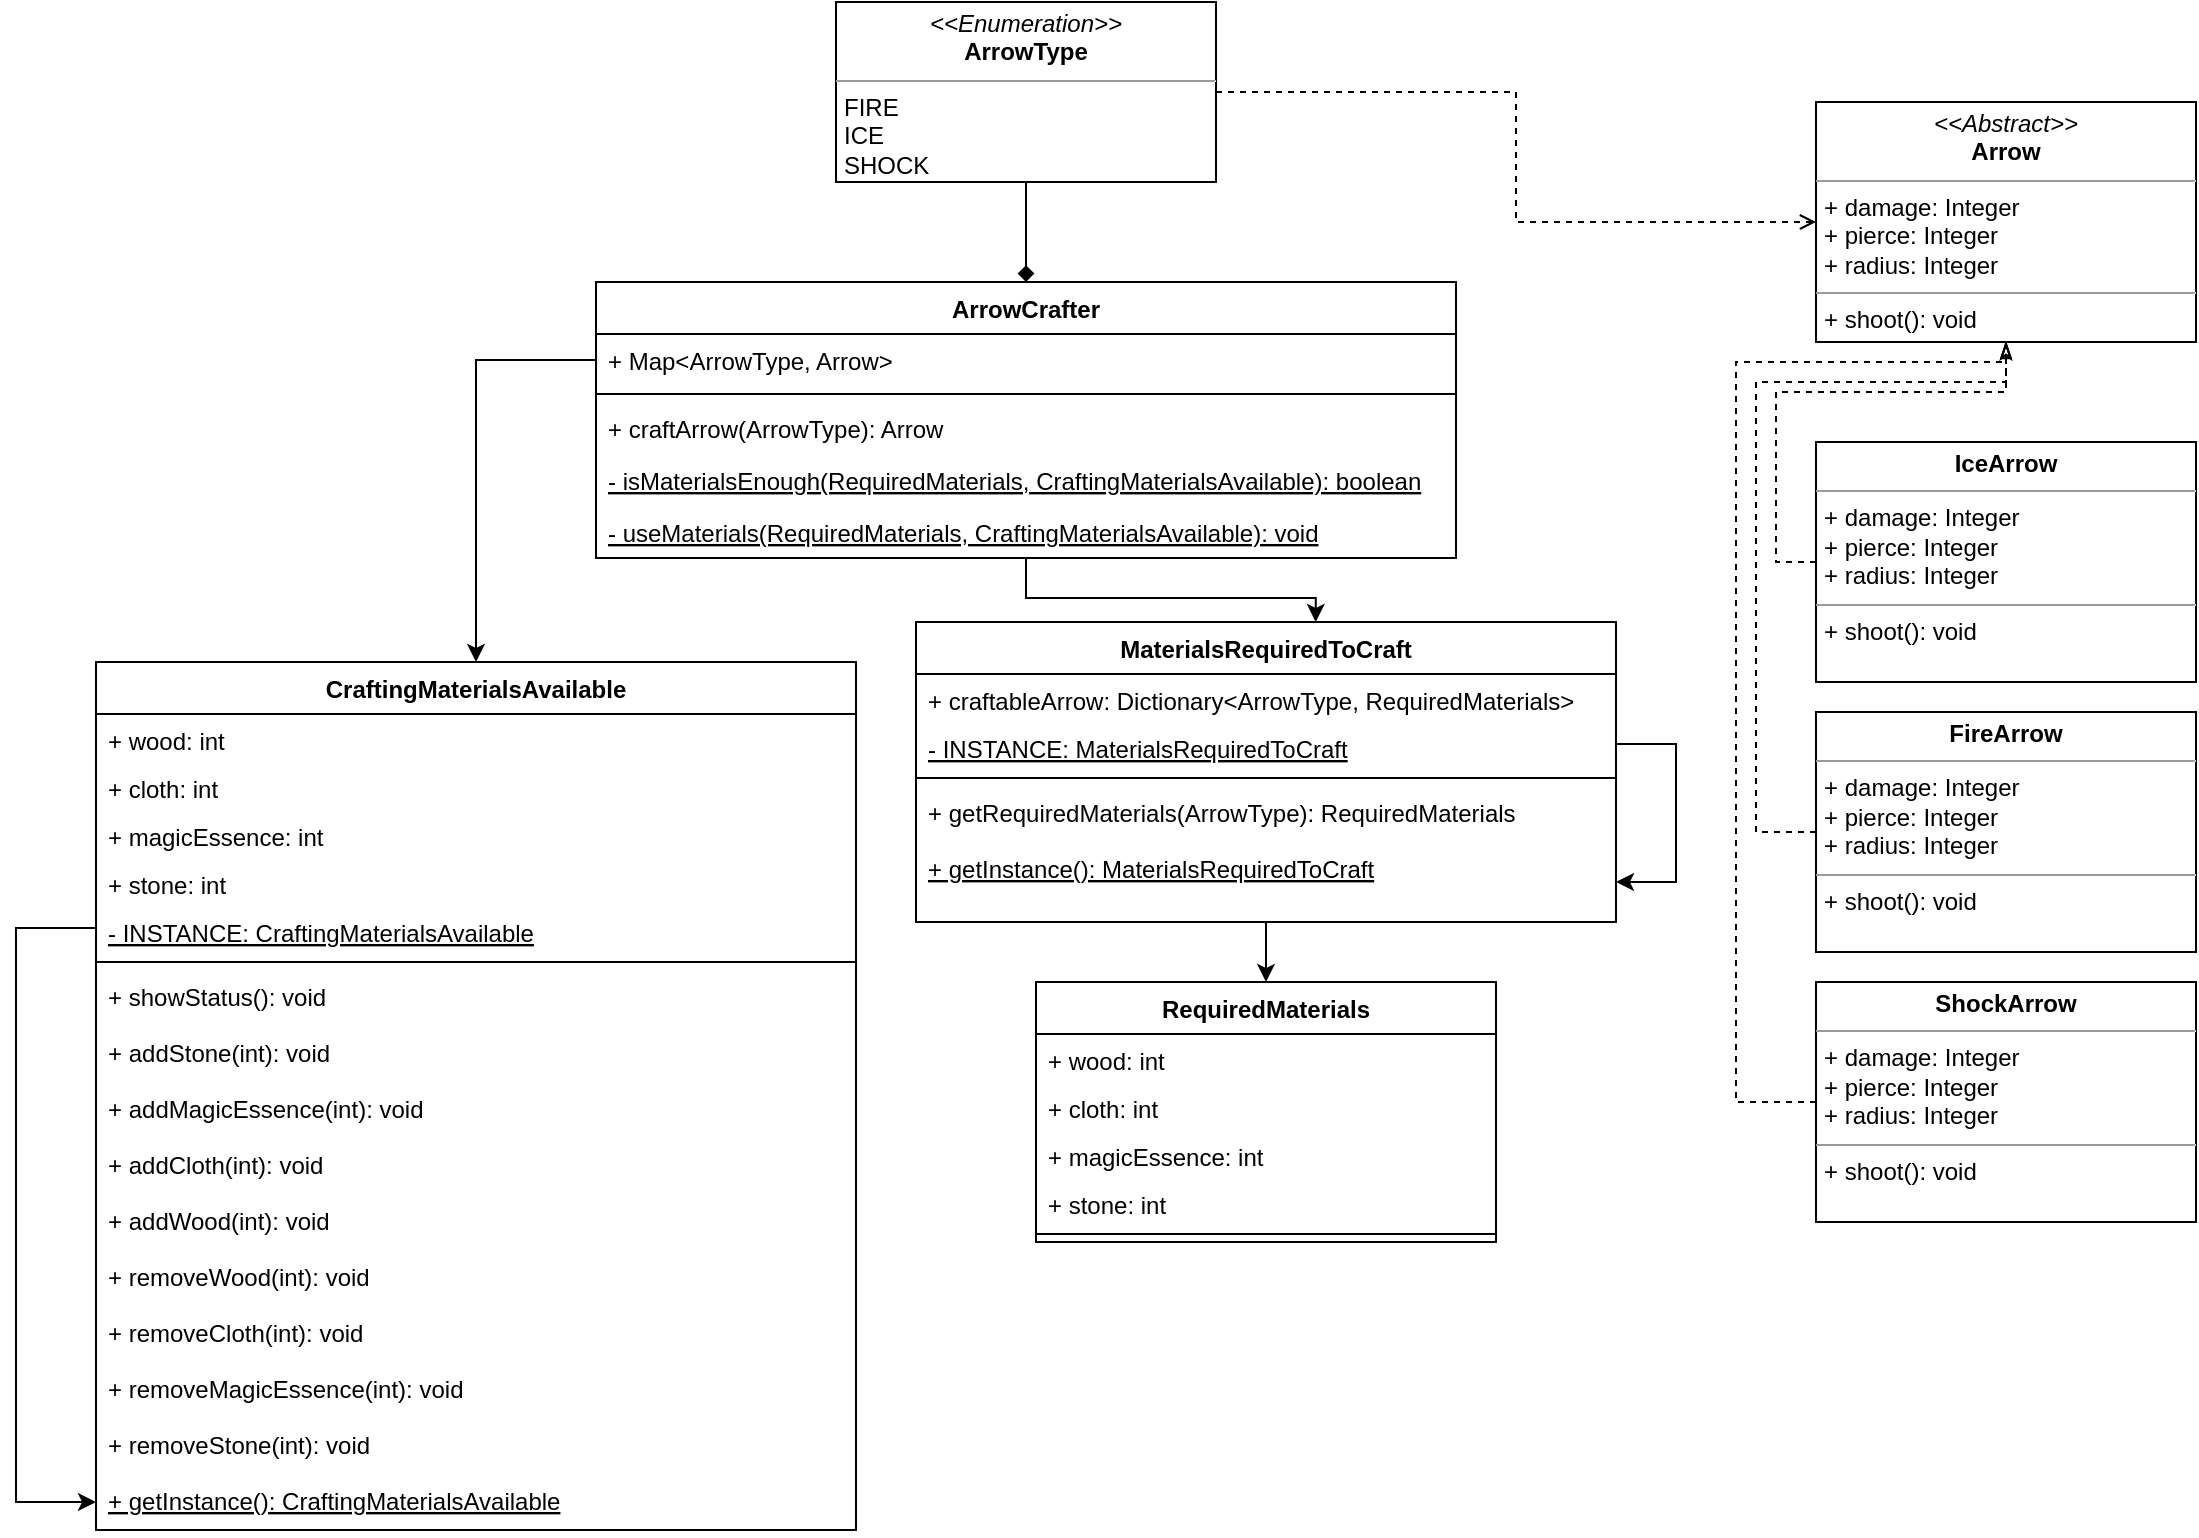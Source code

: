 <mxfile version="14.8.6" type="device"><diagram id="CthptFCUFZgfuO8UCjBX" name="Page-1"><mxGraphModel dx="2130" dy="1145" grid="1" gridSize="10" guides="1" tooltips="1" connect="1" arrows="1" fold="1" page="1" pageScale="1" pageWidth="827" pageHeight="1169" math="0" shadow="0"><root><mxCell id="0"/><mxCell id="1" parent="0"/><mxCell id="OO-E3zj6nzlIi_FDHIFn-6" value="&lt;p style=&quot;margin: 0px ; margin-top: 4px ; text-align: center&quot;&gt;&lt;i&gt;&amp;lt;&amp;lt;Abstract&amp;gt;&amp;gt;&lt;/i&gt;&lt;br&gt;&lt;b&gt;Arrow&lt;/b&gt;&lt;/p&gt;&lt;hr size=&quot;1&quot;&gt;&lt;p style=&quot;margin: 0px ; margin-left: 4px&quot;&gt;&lt;span&gt;+ damage: Integer&lt;/span&gt;&lt;br&gt;&lt;/p&gt;&lt;p style=&quot;margin: 0px ; margin-left: 4px&quot;&gt;+ pierce: Integer&lt;/p&gt;&lt;p style=&quot;margin: 0px ; margin-left: 4px&quot;&gt;+ radius: Integer&lt;br&gt;&lt;/p&gt;&lt;hr size=&quot;1&quot;&gt;&lt;p style=&quot;margin: 0px ; margin-left: 4px&quot;&gt;+ shoot(): void&lt;/p&gt;" style="verticalAlign=top;align=left;overflow=fill;fontSize=12;fontFamily=Helvetica;html=1;" parent="1" vertex="1"><mxGeometry x="520" y="340" width="190" height="120" as="geometry"/></mxCell><mxCell id="OO-E3zj6nzlIi_FDHIFn-23" style="edgeStyle=orthogonalEdgeStyle;rounded=0;orthogonalLoop=1;jettySize=auto;html=1;exitX=0.5;exitY=1;exitDx=0;exitDy=0;entryX=0.5;entryY=0;entryDx=0;entryDy=0;startArrow=none;startFill=0;endArrow=diamond;endFill=1;" parent="1" source="OO-E3zj6nzlIi_FDHIFn-7" target="OO-E3zj6nzlIi_FDHIFn-12" edge="1"><mxGeometry relative="1" as="geometry"/></mxCell><mxCell id="OO-E3zj6nzlIi_FDHIFn-26" style="edgeStyle=orthogonalEdgeStyle;rounded=0;orthogonalLoop=1;jettySize=auto;html=1;exitX=1;exitY=0.5;exitDx=0;exitDy=0;entryX=0;entryY=0.5;entryDx=0;entryDy=0;startArrow=none;startFill=0;endArrow=open;endFill=0;dashed=1;" parent="1" source="OO-E3zj6nzlIi_FDHIFn-7" target="OO-E3zj6nzlIi_FDHIFn-6" edge="1"><mxGeometry relative="1" as="geometry"/></mxCell><mxCell id="OO-E3zj6nzlIi_FDHIFn-7" value="&lt;p style=&quot;margin: 0px ; margin-top: 4px ; text-align: center&quot;&gt;&lt;i&gt;&amp;lt;&amp;lt;Enumeration&amp;gt;&amp;gt;&lt;/i&gt;&lt;br&gt;&lt;b&gt;ArrowType&lt;/b&gt;&lt;/p&gt;&lt;hr size=&quot;1&quot;&gt;&lt;p style=&quot;margin: 0px ; margin-left: 4px&quot;&gt;FIRE&lt;/p&gt;&lt;p style=&quot;margin: 0px ; margin-left: 4px&quot;&gt;ICE&lt;/p&gt;&lt;p style=&quot;margin: 0px ; margin-left: 4px&quot;&gt;SHOCK&lt;/p&gt;" style="verticalAlign=top;align=left;overflow=fill;fontSize=12;fontFamily=Helvetica;html=1;" parent="1" vertex="1"><mxGeometry x="30" y="290" width="190" height="90" as="geometry"/></mxCell><mxCell id="8QIsWEfuJdSXylIDr_yx-43" style="edgeStyle=orthogonalEdgeStyle;rounded=0;orthogonalLoop=1;jettySize=auto;html=1;entryX=0.571;entryY=0;entryDx=0;entryDy=0;entryPerimeter=0;" edge="1" parent="1" source="OO-E3zj6nzlIi_FDHIFn-12" target="8QIsWEfuJdSXylIDr_yx-1"><mxGeometry relative="1" as="geometry"/></mxCell><mxCell id="OO-E3zj6nzlIi_FDHIFn-12" value="ArrowCrafter" style="swimlane;fontStyle=1;align=center;verticalAlign=top;childLayout=stackLayout;horizontal=1;startSize=26;horizontalStack=0;resizeParent=1;resizeParentMax=0;resizeLast=0;collapsible=1;marginBottom=0;" parent="1" vertex="1"><mxGeometry x="-90" y="430" width="430" height="138" as="geometry"/></mxCell><mxCell id="OO-E3zj6nzlIi_FDHIFn-13" value="+ Map&lt;ArrowType, Arrow&gt;" style="text;strokeColor=none;fillColor=none;align=left;verticalAlign=top;spacingLeft=4;spacingRight=4;overflow=hidden;rotatable=0;points=[[0,0.5],[1,0.5]];portConstraint=eastwest;" parent="OO-E3zj6nzlIi_FDHIFn-12" vertex="1"><mxGeometry y="26" width="430" height="26" as="geometry"/></mxCell><mxCell id="OO-E3zj6nzlIi_FDHIFn-14" value="" style="line;strokeWidth=1;fillColor=none;align=left;verticalAlign=middle;spacingTop=-1;spacingLeft=3;spacingRight=3;rotatable=0;labelPosition=right;points=[];portConstraint=eastwest;" parent="OO-E3zj6nzlIi_FDHIFn-12" vertex="1"><mxGeometry y="52" width="430" height="8" as="geometry"/></mxCell><mxCell id="OO-E3zj6nzlIi_FDHIFn-15" value="+ craftArrow(ArrowType): Arrow" style="text;strokeColor=none;fillColor=none;align=left;verticalAlign=top;spacingLeft=4;spacingRight=4;overflow=hidden;rotatable=0;points=[[0,0.5],[1,0.5]];portConstraint=eastwest;" parent="OO-E3zj6nzlIi_FDHIFn-12" vertex="1"><mxGeometry y="60" width="430" height="26" as="geometry"/></mxCell><mxCell id="8QIsWEfuJdSXylIDr_yx-33" value="- isMaterialsEnough(RequiredMaterials, CraftingMaterialsAvailable): boolean" style="text;strokeColor=none;fillColor=none;align=left;verticalAlign=top;spacingLeft=4;spacingRight=4;overflow=hidden;rotatable=0;points=[[0,0.5],[1,0.5]];portConstraint=eastwest;fontStyle=4" vertex="1" parent="OO-E3zj6nzlIi_FDHIFn-12"><mxGeometry y="86" width="430" height="26" as="geometry"/></mxCell><mxCell id="8QIsWEfuJdSXylIDr_yx-34" value="- useMaterials(RequiredMaterials, CraftingMaterialsAvailable): void" style="text;strokeColor=none;fillColor=none;align=left;verticalAlign=top;spacingLeft=4;spacingRight=4;overflow=hidden;rotatable=0;points=[[0,0.5],[1,0.5]];portConstraint=eastwest;fontStyle=4" vertex="1" parent="OO-E3zj6nzlIi_FDHIFn-12"><mxGeometry y="112" width="430" height="26" as="geometry"/></mxCell><mxCell id="OO-E3zj6nzlIi_FDHIFn-20" style="edgeStyle=orthogonalEdgeStyle;rounded=0;orthogonalLoop=1;jettySize=auto;html=1;exitX=0;exitY=0.5;exitDx=0;exitDy=0;entryX=0.5;entryY=1;entryDx=0;entryDy=0;dashed=1;endArrow=classicThin;endFill=0;" parent="1" source="OO-E3zj6nzlIi_FDHIFn-16" target="OO-E3zj6nzlIi_FDHIFn-6" edge="1"><mxGeometry relative="1" as="geometry"><Array as="points"><mxPoint x="490" y="705"/><mxPoint x="490" y="480"/><mxPoint x="615" y="480"/></Array></mxGeometry></mxCell><mxCell id="OO-E3zj6nzlIi_FDHIFn-16" value="&lt;p style=&quot;margin: 0px ; margin-top: 4px ; text-align: center&quot;&gt;&lt;b&gt;FireArrow&lt;/b&gt;&lt;/p&gt;&lt;hr size=&quot;1&quot;&gt;&lt;p style=&quot;margin: 0px ; margin-left: 4px&quot;&gt;&lt;span&gt;+ damage: Integer&lt;/span&gt;&lt;br&gt;&lt;/p&gt;&lt;p style=&quot;margin: 0px ; margin-left: 4px&quot;&gt;+ pierce: Integer&lt;/p&gt;&lt;p style=&quot;margin: 0px ; margin-left: 4px&quot;&gt;+ radius: Integer&lt;br&gt;&lt;/p&gt;&lt;hr size=&quot;1&quot;&gt;&lt;p style=&quot;margin: 0px ; margin-left: 4px&quot;&gt;+ shoot(): void&lt;/p&gt;" style="verticalAlign=top;align=left;overflow=fill;fontSize=12;fontFamily=Helvetica;html=1;" parent="1" vertex="1"><mxGeometry x="520" y="645" width="190" height="120" as="geometry"/></mxCell><mxCell id="OO-E3zj6nzlIi_FDHIFn-21" style="edgeStyle=orthogonalEdgeStyle;rounded=0;orthogonalLoop=1;jettySize=auto;html=1;exitX=0;exitY=0.5;exitDx=0;exitDy=0;entryX=0.5;entryY=1;entryDx=0;entryDy=0;dashed=1;endArrow=classicThin;endFill=0;" parent="1" source="OO-E3zj6nzlIi_FDHIFn-17" target="OO-E3zj6nzlIi_FDHIFn-6" edge="1"><mxGeometry relative="1" as="geometry"/></mxCell><mxCell id="OO-E3zj6nzlIi_FDHIFn-17" value="&lt;p style=&quot;margin: 0px ; margin-top: 4px ; text-align: center&quot;&gt;&lt;b&gt;IceArrow&lt;/b&gt;&lt;/p&gt;&lt;hr size=&quot;1&quot;&gt;&lt;p style=&quot;margin: 0px ; margin-left: 4px&quot;&gt;&lt;span&gt;+ damage: Integer&lt;/span&gt;&lt;br&gt;&lt;/p&gt;&lt;p style=&quot;margin: 0px ; margin-left: 4px&quot;&gt;+ pierce: Integer&lt;/p&gt;&lt;p style=&quot;margin: 0px ; margin-left: 4px&quot;&gt;+ radius: Integer&lt;br&gt;&lt;/p&gt;&lt;hr size=&quot;1&quot;&gt;&lt;p style=&quot;margin: 0px ; margin-left: 4px&quot;&gt;+ shoot(): void&lt;/p&gt;" style="verticalAlign=top;align=left;overflow=fill;fontSize=12;fontFamily=Helvetica;html=1;" parent="1" vertex="1"><mxGeometry x="520" y="510" width="190" height="120" as="geometry"/></mxCell><mxCell id="OO-E3zj6nzlIi_FDHIFn-22" style="edgeStyle=orthogonalEdgeStyle;rounded=0;orthogonalLoop=1;jettySize=auto;html=1;dashed=1;endArrow=blockThin;endFill=0;exitX=0;exitY=0.5;exitDx=0;exitDy=0;" parent="1" source="OO-E3zj6nzlIi_FDHIFn-18" target="OO-E3zj6nzlIi_FDHIFn-6" edge="1"><mxGeometry relative="1" as="geometry"><mxPoint x="705" y="690" as="sourcePoint"/><Array as="points"><mxPoint x="480" y="840"/><mxPoint x="480" y="470"/><mxPoint x="615" y="470"/></Array></mxGeometry></mxCell><mxCell id="OO-E3zj6nzlIi_FDHIFn-18" value="&lt;p style=&quot;margin: 0px ; margin-top: 4px ; text-align: center&quot;&gt;&lt;b&gt;ShockArrow&lt;/b&gt;&lt;/p&gt;&lt;hr size=&quot;1&quot;&gt;&lt;p style=&quot;margin: 0px ; margin-left: 4px&quot;&gt;&lt;span&gt;+ damage: Integer&lt;/span&gt;&lt;br&gt;&lt;/p&gt;&lt;p style=&quot;margin: 0px ; margin-left: 4px&quot;&gt;+ pierce: Integer&lt;/p&gt;&lt;p style=&quot;margin: 0px ; margin-left: 4px&quot;&gt;+ radius: Integer&lt;br&gt;&lt;/p&gt;&lt;hr size=&quot;1&quot;&gt;&lt;p style=&quot;margin: 0px ; margin-left: 4px&quot;&gt;+ shoot(): void&lt;/p&gt;" style="verticalAlign=top;align=left;overflow=fill;fontSize=12;fontFamily=Helvetica;html=1;" parent="1" vertex="1"><mxGeometry x="520" y="780" width="190" height="120" as="geometry"/></mxCell><mxCell id="8QIsWEfuJdSXylIDr_yx-32" style="edgeStyle=orthogonalEdgeStyle;rounded=0;orthogonalLoop=1;jettySize=auto;html=1;entryX=0.5;entryY=0;entryDx=0;entryDy=0;" edge="1" parent="1" source="8QIsWEfuJdSXylIDr_yx-1" target="8QIsWEfuJdSXylIDr_yx-22"><mxGeometry relative="1" as="geometry"/></mxCell><mxCell id="8QIsWEfuJdSXylIDr_yx-1" value="MaterialsRequiredToCraft" style="swimlane;fontStyle=1;align=center;verticalAlign=top;childLayout=stackLayout;horizontal=1;startSize=26;horizontalStack=0;resizeParent=1;resizeParentMax=0;resizeLast=0;collapsible=1;marginBottom=0;" vertex="1" parent="1"><mxGeometry x="70" y="600" width="350" height="150" as="geometry"/></mxCell><mxCell id="8QIsWEfuJdSXylIDr_yx-2" value="+ craftableArrow: Dictionary&lt;ArrowType, RequiredMaterials&gt;&#10;" style="text;strokeColor=none;fillColor=none;align=left;verticalAlign=top;spacingLeft=4;spacingRight=4;overflow=hidden;rotatable=0;points=[[0,0.5],[1,0.5]];portConstraint=eastwest;" vertex="1" parent="8QIsWEfuJdSXylIDr_yx-1"><mxGeometry y="26" width="350" height="24" as="geometry"/></mxCell><mxCell id="8QIsWEfuJdSXylIDr_yx-8" style="edgeStyle=orthogonalEdgeStyle;rounded=0;orthogonalLoop=1;jettySize=auto;html=1;exitX=1;exitY=0.5;exitDx=0;exitDy=0;entryX=1;entryY=0.5;entryDx=0;entryDy=0;" edge="1" parent="8QIsWEfuJdSXylIDr_yx-1" source="8QIsWEfuJdSXylIDr_yx-5" target="8QIsWEfuJdSXylIDr_yx-6"><mxGeometry relative="1" as="geometry"><Array as="points"><mxPoint x="380" y="61"/><mxPoint x="380" y="130"/></Array></mxGeometry></mxCell><mxCell id="8QIsWEfuJdSXylIDr_yx-5" value="- INSTANCE: MaterialsRequiredToCraft&#10;" style="text;strokeColor=none;fillColor=none;align=left;verticalAlign=top;spacingLeft=4;spacingRight=4;overflow=hidden;rotatable=0;points=[[0,0.5],[1,0.5]];portConstraint=eastwest;fontStyle=4" vertex="1" parent="8QIsWEfuJdSXylIDr_yx-1"><mxGeometry y="50" width="350" height="24" as="geometry"/></mxCell><mxCell id="8QIsWEfuJdSXylIDr_yx-3" value="" style="line;strokeWidth=1;fillColor=none;align=left;verticalAlign=middle;spacingTop=-1;spacingLeft=3;spacingRight=3;rotatable=0;labelPosition=right;points=[];portConstraint=eastwest;" vertex="1" parent="8QIsWEfuJdSXylIDr_yx-1"><mxGeometry y="74" width="350" height="8" as="geometry"/></mxCell><mxCell id="8QIsWEfuJdSXylIDr_yx-4" value="+ getRequiredMaterials(ArrowType): RequiredMaterials" style="text;strokeColor=none;fillColor=none;align=left;verticalAlign=top;spacingLeft=4;spacingRight=4;overflow=hidden;rotatable=0;points=[[0,0.5],[1,0.5]];portConstraint=eastwest;" vertex="1" parent="8QIsWEfuJdSXylIDr_yx-1"><mxGeometry y="82" width="350" height="28" as="geometry"/></mxCell><mxCell id="8QIsWEfuJdSXylIDr_yx-6" value="+ getInstance(): MaterialsRequiredToCraft" style="text;strokeColor=none;fillColor=none;align=left;verticalAlign=top;spacingLeft=4;spacingRight=4;overflow=hidden;rotatable=0;points=[[0,0.5],[1,0.5]];portConstraint=eastwest;fontStyle=4" vertex="1" parent="8QIsWEfuJdSXylIDr_yx-1"><mxGeometry y="110" width="350" height="40" as="geometry"/></mxCell><mxCell id="8QIsWEfuJdSXylIDr_yx-9" value="CraftingMaterialsAvailable" style="swimlane;fontStyle=1;align=center;verticalAlign=top;childLayout=stackLayout;horizontal=1;startSize=26;horizontalStack=0;resizeParent=1;resizeParentMax=0;resizeLast=0;collapsible=1;marginBottom=0;" vertex="1" parent="1"><mxGeometry x="-340" y="620" width="380" height="434" as="geometry"/></mxCell><mxCell id="8QIsWEfuJdSXylIDr_yx-10" value="+ wood: int&#10;" style="text;strokeColor=none;fillColor=none;align=left;verticalAlign=top;spacingLeft=4;spacingRight=4;overflow=hidden;rotatable=0;points=[[0,0.5],[1,0.5]];portConstraint=eastwest;" vertex="1" parent="8QIsWEfuJdSXylIDr_yx-9"><mxGeometry y="26" width="380" height="24" as="geometry"/></mxCell><mxCell id="8QIsWEfuJdSXylIDr_yx-11" style="edgeStyle=orthogonalEdgeStyle;rounded=0;orthogonalLoop=1;jettySize=auto;html=1;exitX=0;exitY=0.5;exitDx=0;exitDy=0;entryX=0;entryY=0.5;entryDx=0;entryDy=0;" edge="1" parent="8QIsWEfuJdSXylIDr_yx-9" source="8QIsWEfuJdSXylIDr_yx-12" target="8QIsWEfuJdSXylIDr_yx-15"><mxGeometry relative="1" as="geometry"><Array as="points"><mxPoint x="-40" y="133"/><mxPoint x="-40" y="420"/></Array></mxGeometry></mxCell><mxCell id="8QIsWEfuJdSXylIDr_yx-17" value="+ cloth: int&#10;" style="text;strokeColor=none;fillColor=none;align=left;verticalAlign=top;spacingLeft=4;spacingRight=4;overflow=hidden;rotatable=0;points=[[0,0.5],[1,0.5]];portConstraint=eastwest;" vertex="1" parent="8QIsWEfuJdSXylIDr_yx-9"><mxGeometry y="50" width="380" height="24" as="geometry"/></mxCell><mxCell id="8QIsWEfuJdSXylIDr_yx-18" value="+ magicEssence: int&#10;" style="text;strokeColor=none;fillColor=none;align=left;verticalAlign=top;spacingLeft=4;spacingRight=4;overflow=hidden;rotatable=0;points=[[0,0.5],[1,0.5]];portConstraint=eastwest;" vertex="1" parent="8QIsWEfuJdSXylIDr_yx-9"><mxGeometry y="74" width="380" height="24" as="geometry"/></mxCell><mxCell id="8QIsWEfuJdSXylIDr_yx-16" value="+ stone: int&#10;" style="text;strokeColor=none;fillColor=none;align=left;verticalAlign=top;spacingLeft=4;spacingRight=4;overflow=hidden;rotatable=0;points=[[0,0.5],[1,0.5]];portConstraint=eastwest;" vertex="1" parent="8QIsWEfuJdSXylIDr_yx-9"><mxGeometry y="98" width="380" height="24" as="geometry"/></mxCell><mxCell id="8QIsWEfuJdSXylIDr_yx-12" value="- INSTANCE: CraftingMaterialsAvailable&#10;" style="text;strokeColor=none;fillColor=none;align=left;verticalAlign=top;spacingLeft=4;spacingRight=4;overflow=hidden;rotatable=0;points=[[0,0.5],[1,0.5]];portConstraint=eastwest;fontStyle=4" vertex="1" parent="8QIsWEfuJdSXylIDr_yx-9"><mxGeometry y="122" width="380" height="24" as="geometry"/></mxCell><mxCell id="8QIsWEfuJdSXylIDr_yx-13" value="" style="line;strokeWidth=1;fillColor=none;align=left;verticalAlign=middle;spacingTop=-1;spacingLeft=3;spacingRight=3;rotatable=0;labelPosition=right;points=[];portConstraint=eastwest;" vertex="1" parent="8QIsWEfuJdSXylIDr_yx-9"><mxGeometry y="146" width="380" height="8" as="geometry"/></mxCell><mxCell id="8QIsWEfuJdSXylIDr_yx-14" value="+ showStatus(): void" style="text;strokeColor=none;fillColor=none;align=left;verticalAlign=top;spacingLeft=4;spacingRight=4;overflow=hidden;rotatable=0;points=[[0,0.5],[1,0.5]];portConstraint=eastwest;" vertex="1" parent="8QIsWEfuJdSXylIDr_yx-9"><mxGeometry y="154" width="380" height="28" as="geometry"/></mxCell><mxCell id="8QIsWEfuJdSXylIDr_yx-42" value="+ addStone(int): void" style="text;strokeColor=none;fillColor=none;align=left;verticalAlign=top;spacingLeft=4;spacingRight=4;overflow=hidden;rotatable=0;points=[[0,0.5],[1,0.5]];portConstraint=eastwest;fontStyle=0" vertex="1" parent="8QIsWEfuJdSXylIDr_yx-9"><mxGeometry y="182" width="380" height="28" as="geometry"/></mxCell><mxCell id="8QIsWEfuJdSXylIDr_yx-41" value="+ addMagicEssence(int): void" style="text;strokeColor=none;fillColor=none;align=left;verticalAlign=top;spacingLeft=4;spacingRight=4;overflow=hidden;rotatable=0;points=[[0,0.5],[1,0.5]];portConstraint=eastwest;fontStyle=0" vertex="1" parent="8QIsWEfuJdSXylIDr_yx-9"><mxGeometry y="210" width="380" height="28" as="geometry"/></mxCell><mxCell id="8QIsWEfuJdSXylIDr_yx-40" value="+ addCloth(int): void" style="text;strokeColor=none;fillColor=none;align=left;verticalAlign=top;spacingLeft=4;spacingRight=4;overflow=hidden;rotatable=0;points=[[0,0.5],[1,0.5]];portConstraint=eastwest;fontStyle=0" vertex="1" parent="8QIsWEfuJdSXylIDr_yx-9"><mxGeometry y="238" width="380" height="28" as="geometry"/></mxCell><mxCell id="8QIsWEfuJdSXylIDr_yx-39" value="+ addWood(int): void" style="text;strokeColor=none;fillColor=none;align=left;verticalAlign=top;spacingLeft=4;spacingRight=4;overflow=hidden;rotatable=0;points=[[0,0.5],[1,0.5]];portConstraint=eastwest;fontStyle=0" vertex="1" parent="8QIsWEfuJdSXylIDr_yx-9"><mxGeometry y="266" width="380" height="28" as="geometry"/></mxCell><mxCell id="8QIsWEfuJdSXylIDr_yx-35" value="+ removeWood(int): void" style="text;strokeColor=none;fillColor=none;align=left;verticalAlign=top;spacingLeft=4;spacingRight=4;overflow=hidden;rotatable=0;points=[[0,0.5],[1,0.5]];portConstraint=eastwest;fontStyle=0" vertex="1" parent="8QIsWEfuJdSXylIDr_yx-9"><mxGeometry y="294" width="380" height="28" as="geometry"/></mxCell><mxCell id="8QIsWEfuJdSXylIDr_yx-36" value="+ removeCloth(int): void" style="text;strokeColor=none;fillColor=none;align=left;verticalAlign=top;spacingLeft=4;spacingRight=4;overflow=hidden;rotatable=0;points=[[0,0.5],[1,0.5]];portConstraint=eastwest;fontStyle=0" vertex="1" parent="8QIsWEfuJdSXylIDr_yx-9"><mxGeometry y="322" width="380" height="28" as="geometry"/></mxCell><mxCell id="8QIsWEfuJdSXylIDr_yx-38" value="+ removeMagicEssence(int): void" style="text;strokeColor=none;fillColor=none;align=left;verticalAlign=top;spacingLeft=4;spacingRight=4;overflow=hidden;rotatable=0;points=[[0,0.5],[1,0.5]];portConstraint=eastwest;fontStyle=0" vertex="1" parent="8QIsWEfuJdSXylIDr_yx-9"><mxGeometry y="350" width="380" height="28" as="geometry"/></mxCell><mxCell id="8QIsWEfuJdSXylIDr_yx-37" value="+ removeStone(int): void" style="text;strokeColor=none;fillColor=none;align=left;verticalAlign=top;spacingLeft=4;spacingRight=4;overflow=hidden;rotatable=0;points=[[0,0.5],[1,0.5]];portConstraint=eastwest;fontStyle=0" vertex="1" parent="8QIsWEfuJdSXylIDr_yx-9"><mxGeometry y="378" width="380" height="28" as="geometry"/></mxCell><mxCell id="8QIsWEfuJdSXylIDr_yx-15" value="+ getInstance(): CraftingMaterialsAvailable" style="text;strokeColor=none;fillColor=none;align=left;verticalAlign=top;spacingLeft=4;spacingRight=4;overflow=hidden;rotatable=0;points=[[0,0.5],[1,0.5]];portConstraint=eastwest;fontStyle=4" vertex="1" parent="8QIsWEfuJdSXylIDr_yx-9"><mxGeometry y="406" width="380" height="28" as="geometry"/></mxCell><mxCell id="8QIsWEfuJdSXylIDr_yx-19" style="edgeStyle=orthogonalEdgeStyle;rounded=0;orthogonalLoop=1;jettySize=auto;html=1;exitX=0;exitY=0.5;exitDx=0;exitDy=0;entryX=0.5;entryY=0;entryDx=0;entryDy=0;" edge="1" parent="1" source="OO-E3zj6nzlIi_FDHIFn-13" target="8QIsWEfuJdSXylIDr_yx-9"><mxGeometry relative="1" as="geometry"/></mxCell><mxCell id="8QIsWEfuJdSXylIDr_yx-22" value="RequiredMaterials" style="swimlane;fontStyle=1;align=center;verticalAlign=top;childLayout=stackLayout;horizontal=1;startSize=26;horizontalStack=0;resizeParent=1;resizeParentMax=0;resizeLast=0;collapsible=1;marginBottom=0;" vertex="1" parent="1"><mxGeometry x="130" y="780" width="230" height="130" as="geometry"/></mxCell><mxCell id="8QIsWEfuJdSXylIDr_yx-23" value="+ wood: int&#10;" style="text;strokeColor=none;fillColor=none;align=left;verticalAlign=top;spacingLeft=4;spacingRight=4;overflow=hidden;rotatable=0;points=[[0,0.5],[1,0.5]];portConstraint=eastwest;" vertex="1" parent="8QIsWEfuJdSXylIDr_yx-22"><mxGeometry y="26" width="230" height="24" as="geometry"/></mxCell><mxCell id="8QIsWEfuJdSXylIDr_yx-25" value="+ cloth: int&#10;" style="text;strokeColor=none;fillColor=none;align=left;verticalAlign=top;spacingLeft=4;spacingRight=4;overflow=hidden;rotatable=0;points=[[0,0.5],[1,0.5]];portConstraint=eastwest;" vertex="1" parent="8QIsWEfuJdSXylIDr_yx-22"><mxGeometry y="50" width="230" height="24" as="geometry"/></mxCell><mxCell id="8QIsWEfuJdSXylIDr_yx-26" value="+ magicEssence: int&#10;" style="text;strokeColor=none;fillColor=none;align=left;verticalAlign=top;spacingLeft=4;spacingRight=4;overflow=hidden;rotatable=0;points=[[0,0.5],[1,0.5]];portConstraint=eastwest;" vertex="1" parent="8QIsWEfuJdSXylIDr_yx-22"><mxGeometry y="74" width="230" height="24" as="geometry"/></mxCell><mxCell id="8QIsWEfuJdSXylIDr_yx-27" value="+ stone: int&#10;" style="text;strokeColor=none;fillColor=none;align=left;verticalAlign=top;spacingLeft=4;spacingRight=4;overflow=hidden;rotatable=0;points=[[0,0.5],[1,0.5]];portConstraint=eastwest;" vertex="1" parent="8QIsWEfuJdSXylIDr_yx-22"><mxGeometry y="98" width="230" height="24" as="geometry"/></mxCell><mxCell id="8QIsWEfuJdSXylIDr_yx-29" value="" style="line;strokeWidth=1;fillColor=none;align=left;verticalAlign=middle;spacingTop=-1;spacingLeft=3;spacingRight=3;rotatable=0;labelPosition=right;points=[];portConstraint=eastwest;" vertex="1" parent="8QIsWEfuJdSXylIDr_yx-22"><mxGeometry y="122" width="230" height="8" as="geometry"/></mxCell></root></mxGraphModel></diagram></mxfile>
